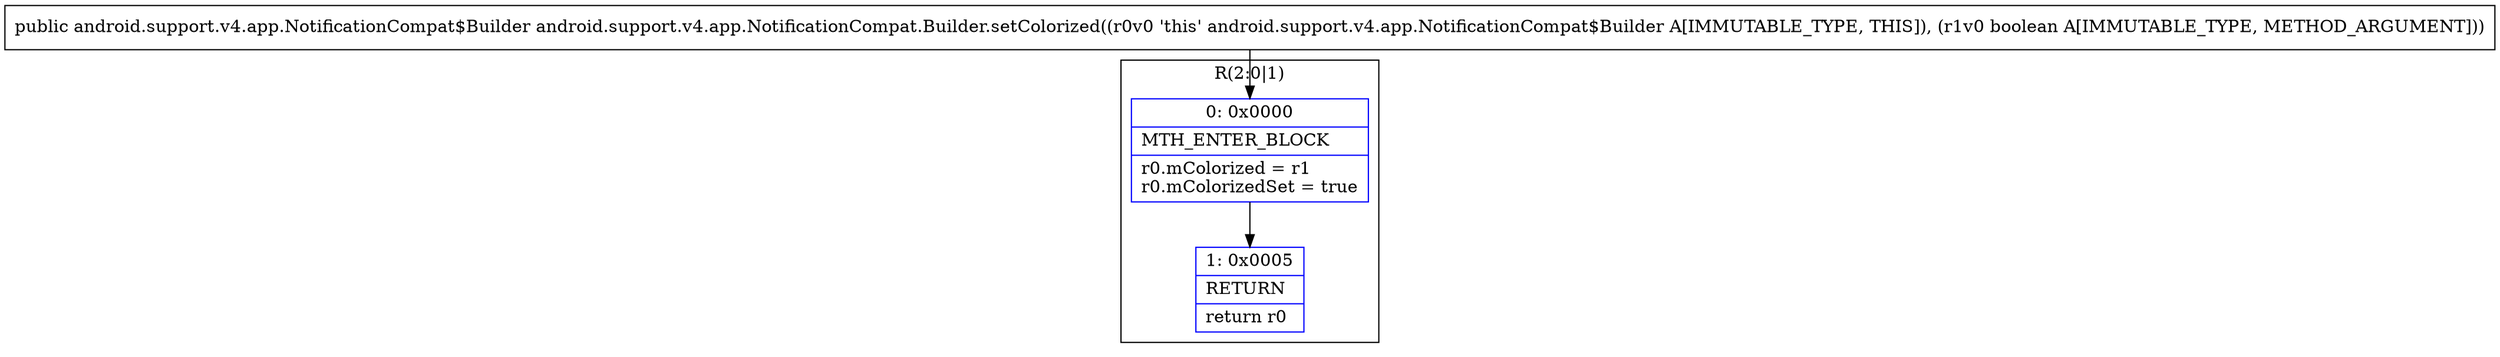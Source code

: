 digraph "CFG forandroid.support.v4.app.NotificationCompat.Builder.setColorized(Z)Landroid\/support\/v4\/app\/NotificationCompat$Builder;" {
subgraph cluster_Region_745771978 {
label = "R(2:0|1)";
node [shape=record,color=blue];
Node_0 [shape=record,label="{0\:\ 0x0000|MTH_ENTER_BLOCK\l|r0.mColorized = r1\lr0.mColorizedSet = true\l}"];
Node_1 [shape=record,label="{1\:\ 0x0005|RETURN\l|return r0\l}"];
}
MethodNode[shape=record,label="{public android.support.v4.app.NotificationCompat$Builder android.support.v4.app.NotificationCompat.Builder.setColorized((r0v0 'this' android.support.v4.app.NotificationCompat$Builder A[IMMUTABLE_TYPE, THIS]), (r1v0 boolean A[IMMUTABLE_TYPE, METHOD_ARGUMENT])) }"];
MethodNode -> Node_0;
Node_0 -> Node_1;
}

